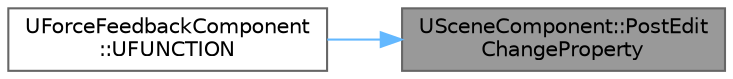 digraph "USceneComponent::PostEditChangeProperty"
{
 // INTERACTIVE_SVG=YES
 // LATEX_PDF_SIZE
  bgcolor="transparent";
  edge [fontname=Helvetica,fontsize=10,labelfontname=Helvetica,labelfontsize=10];
  node [fontname=Helvetica,fontsize=10,shape=box,height=0.2,width=0.4];
  rankdir="RL";
  Node1 [id="Node000001",label="USceneComponent::PostEdit\lChangeProperty",height=0.2,width=0.4,color="gray40", fillcolor="grey60", style="filled", fontcolor="black",tooltip="Called when a property on this object has been modified externally."];
  Node1 -> Node2 [id="edge1_Node000001_Node000002",dir="back",color="steelblue1",style="solid",tooltip=" "];
  Node2 [id="Node000002",label="UForceFeedbackComponent\l::UFUNCTION",height=0.2,width=0.4,color="grey40", fillcolor="white", style="filled",URL="$df/d5b/classUForceFeedbackComponent.html#a4da55af3d5670add5fcf9f405f87025f",tooltip="Modify the attenuation settings of the component."];
}

